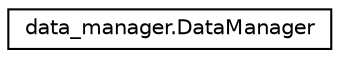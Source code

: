 digraph "Graphical Class Hierarchy"
{
  edge [fontname="Helvetica",fontsize="10",labelfontname="Helvetica",labelfontsize="10"];
  node [fontname="Helvetica",fontsize="10",shape=record];
  rankdir="LR";
  Node1 [label="data_manager.DataManager",height=0.2,width=0.4,color="black", fillcolor="white", style="filled",URL="$classdata__manager_1_1_data_manager.html"];
}
